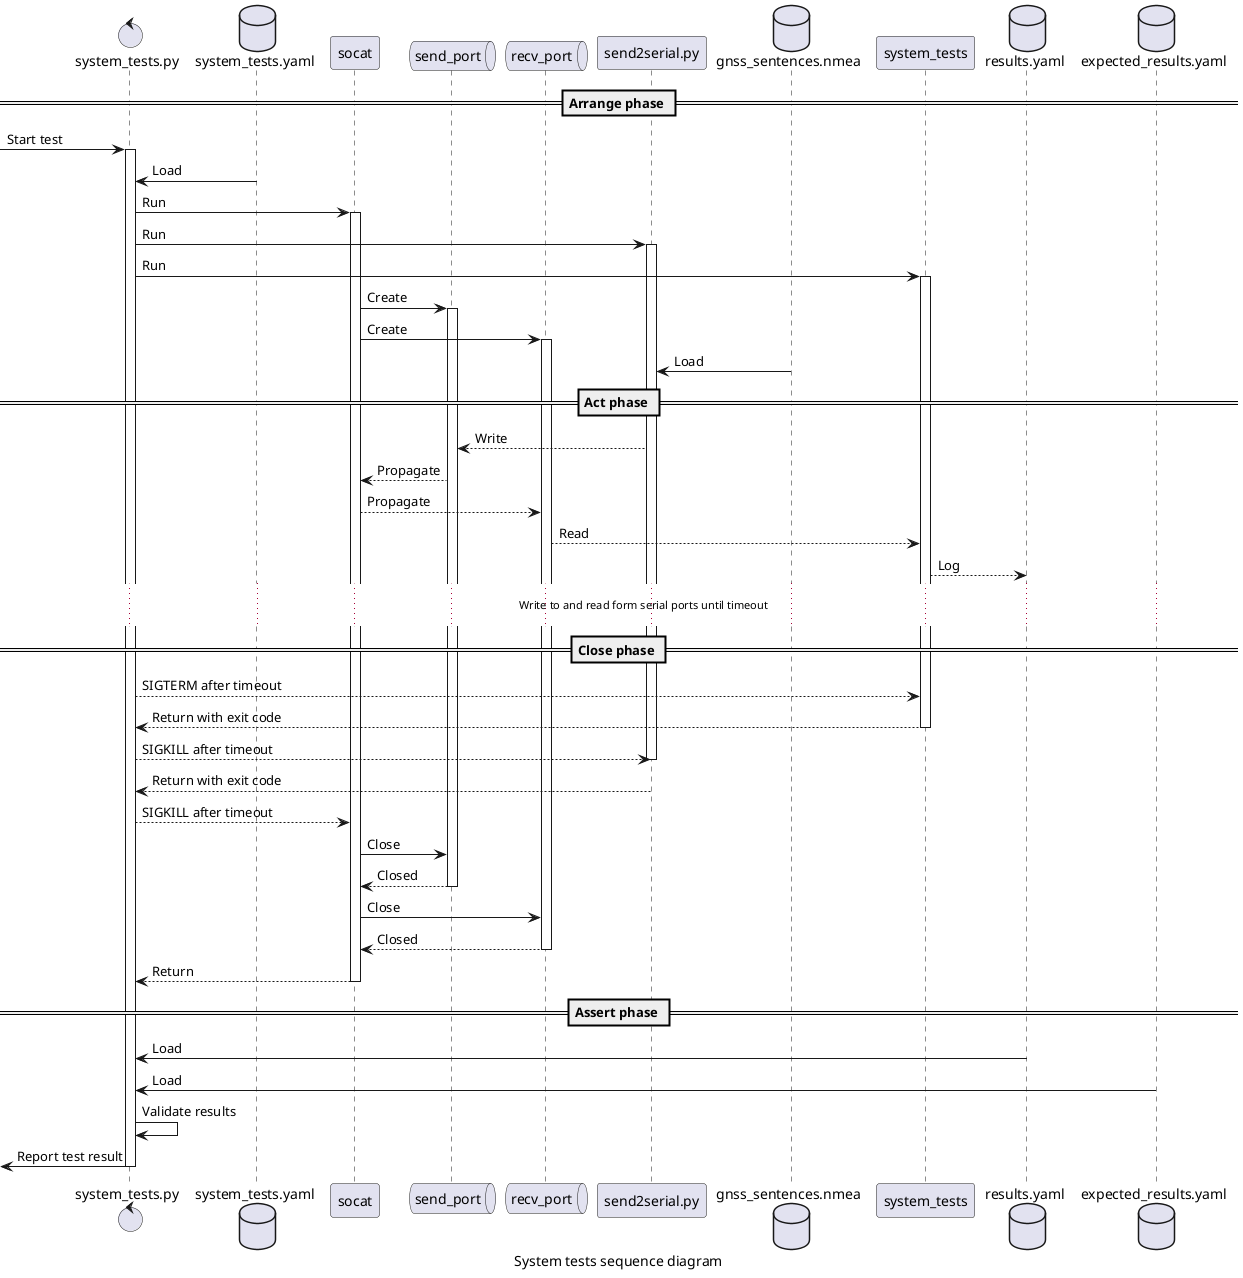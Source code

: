 @startuml

caption System tests sequence diagram

control system_tests.py
database system_tests.yaml
participant socat
queue send_port
queue recv_port
participant send2serial.py
database gnss_sentences.nmea
participant system_tests
database results.yaml
database expected_results.yaml

== Arrange phase ==
[-> system_tests.py: Start test
activate system_tests.py
system_tests.py <- system_tests.yaml: Load
system_tests.py -> socat: Run
activate socat
system_tests.py -> send2serial.py: Run
activate send2serial.py
system_tests.py -> system_tests: Run
activate system_tests
socat -> send_port: Create
activate send_port
socat -> recv_port: Create
activate recv_port
send2serial.py <- gnss_sentences.nmea: Load

== Act phase ==
send2serial.py --> send_port: Write
send_port --> socat: Propagate
socat --> recv_port: Propagate
system_tests <-- recv_port: Read
system_tests --> results.yaml: Log
... Write to and read form serial ports until timeout ...

== Close phase ==
system_tests.py --> system_tests: SIGTERM after timeout
system_tests --> system_tests.py: Return with exit code
deactivate system_tests
system_tests.py --> send2serial.py: SIGKILL after timeout
deactivate send2serial.py
send2serial.py --> system_tests.py: Return with exit code
system_tests.py --> socat: SIGKILL after timeout
socat -> send_port: Close
socat <-- send_port: Closed
deactivate send_port
socat -> recv_port: Close
socat <-- recv_port: Closed
deactivate recv_port
socat --> system_tests.py: Return
deactivate socat

== Assert phase ==
system_tests.py <- results.yaml: Load
system_tests.py <- expected_results.yaml: Load
system_tests.py -> system_tests.py: Validate results
[<- system_tests.py: Report test result
deactivate system_tests.py

@enduml
